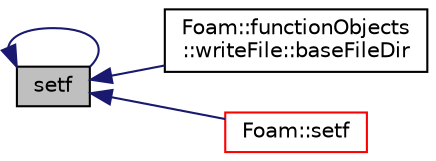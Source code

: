 digraph "setf"
{
  bgcolor="transparent";
  edge [fontname="Helvetica",fontsize="10",labelfontname="Helvetica",labelfontsize="10"];
  node [fontname="Helvetica",fontsize="10",shape=record];
  rankdir="LR";
  Node1 [label="setf",height=0.2,width=0.4,color="black", fillcolor="grey75", style="filled" fontcolor="black"];
  Node1 -> Node2 [dir="back",color="midnightblue",fontsize="10",style="solid",fontname="Helvetica"];
  Node2 [label="Foam::functionObjects\l::writeFile::baseFileDir",height=0.2,width=0.4,color="black",URL="$classFoam_1_1functionObjects_1_1writeFile.html#a5fcb779680675270b18a614f9a87f1e0",tooltip="Return the base directory for output. "];
  Node1 -> Node3 [dir="back",color="midnightblue",fontsize="10",style="solid",fontname="Helvetica"];
  Node3 [label="Foam::setf",height=0.2,width=0.4,color="red",URL="$namespaceFoam.html#a11ab31005f651958c35d64c8df183e8c"];
  Node1 -> Node1 [dir="back",color="midnightblue",fontsize="10",style="solid",fontname="Helvetica"];
}
